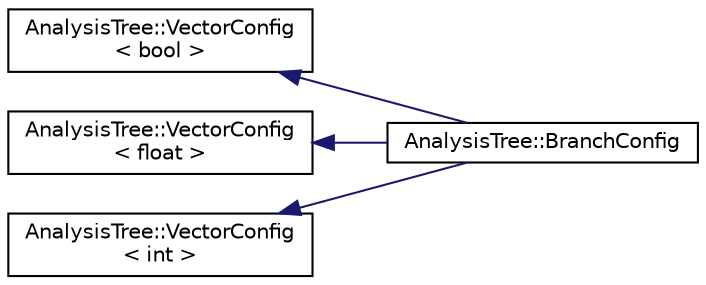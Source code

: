 digraph "Graphical Class Hierarchy"
{
  edge [fontname="Helvetica",fontsize="10",labelfontname="Helvetica",labelfontsize="10"];
  node [fontname="Helvetica",fontsize="10",shape=record];
  rankdir="LR";
  Node1 [label="AnalysisTree::VectorConfig\l\< bool \>",height=0.2,width=0.4,color="black", fillcolor="white", style="filled",URL="$d3/df5/classAnalysisTree_1_1VectorConfig.html"];
  Node1 -> Node2 [dir="back",color="midnightblue",fontsize="10",style="solid",fontname="Helvetica"];
  Node2 [label="AnalysisTree::BranchConfig",height=0.2,width=0.4,color="black", fillcolor="white", style="filled",URL="$d8/d4c/classAnalysisTree_1_1BranchConfig.html"];
  Node3 [label="AnalysisTree::VectorConfig\l\< float \>",height=0.2,width=0.4,color="black", fillcolor="white", style="filled",URL="$d3/df5/classAnalysisTree_1_1VectorConfig.html"];
  Node3 -> Node2 [dir="back",color="midnightblue",fontsize="10",style="solid",fontname="Helvetica"];
  Node4 [label="AnalysisTree::VectorConfig\l\< int \>",height=0.2,width=0.4,color="black", fillcolor="white", style="filled",URL="$d3/df5/classAnalysisTree_1_1VectorConfig.html"];
  Node4 -> Node2 [dir="back",color="midnightblue",fontsize="10",style="solid",fontname="Helvetica"];
}
